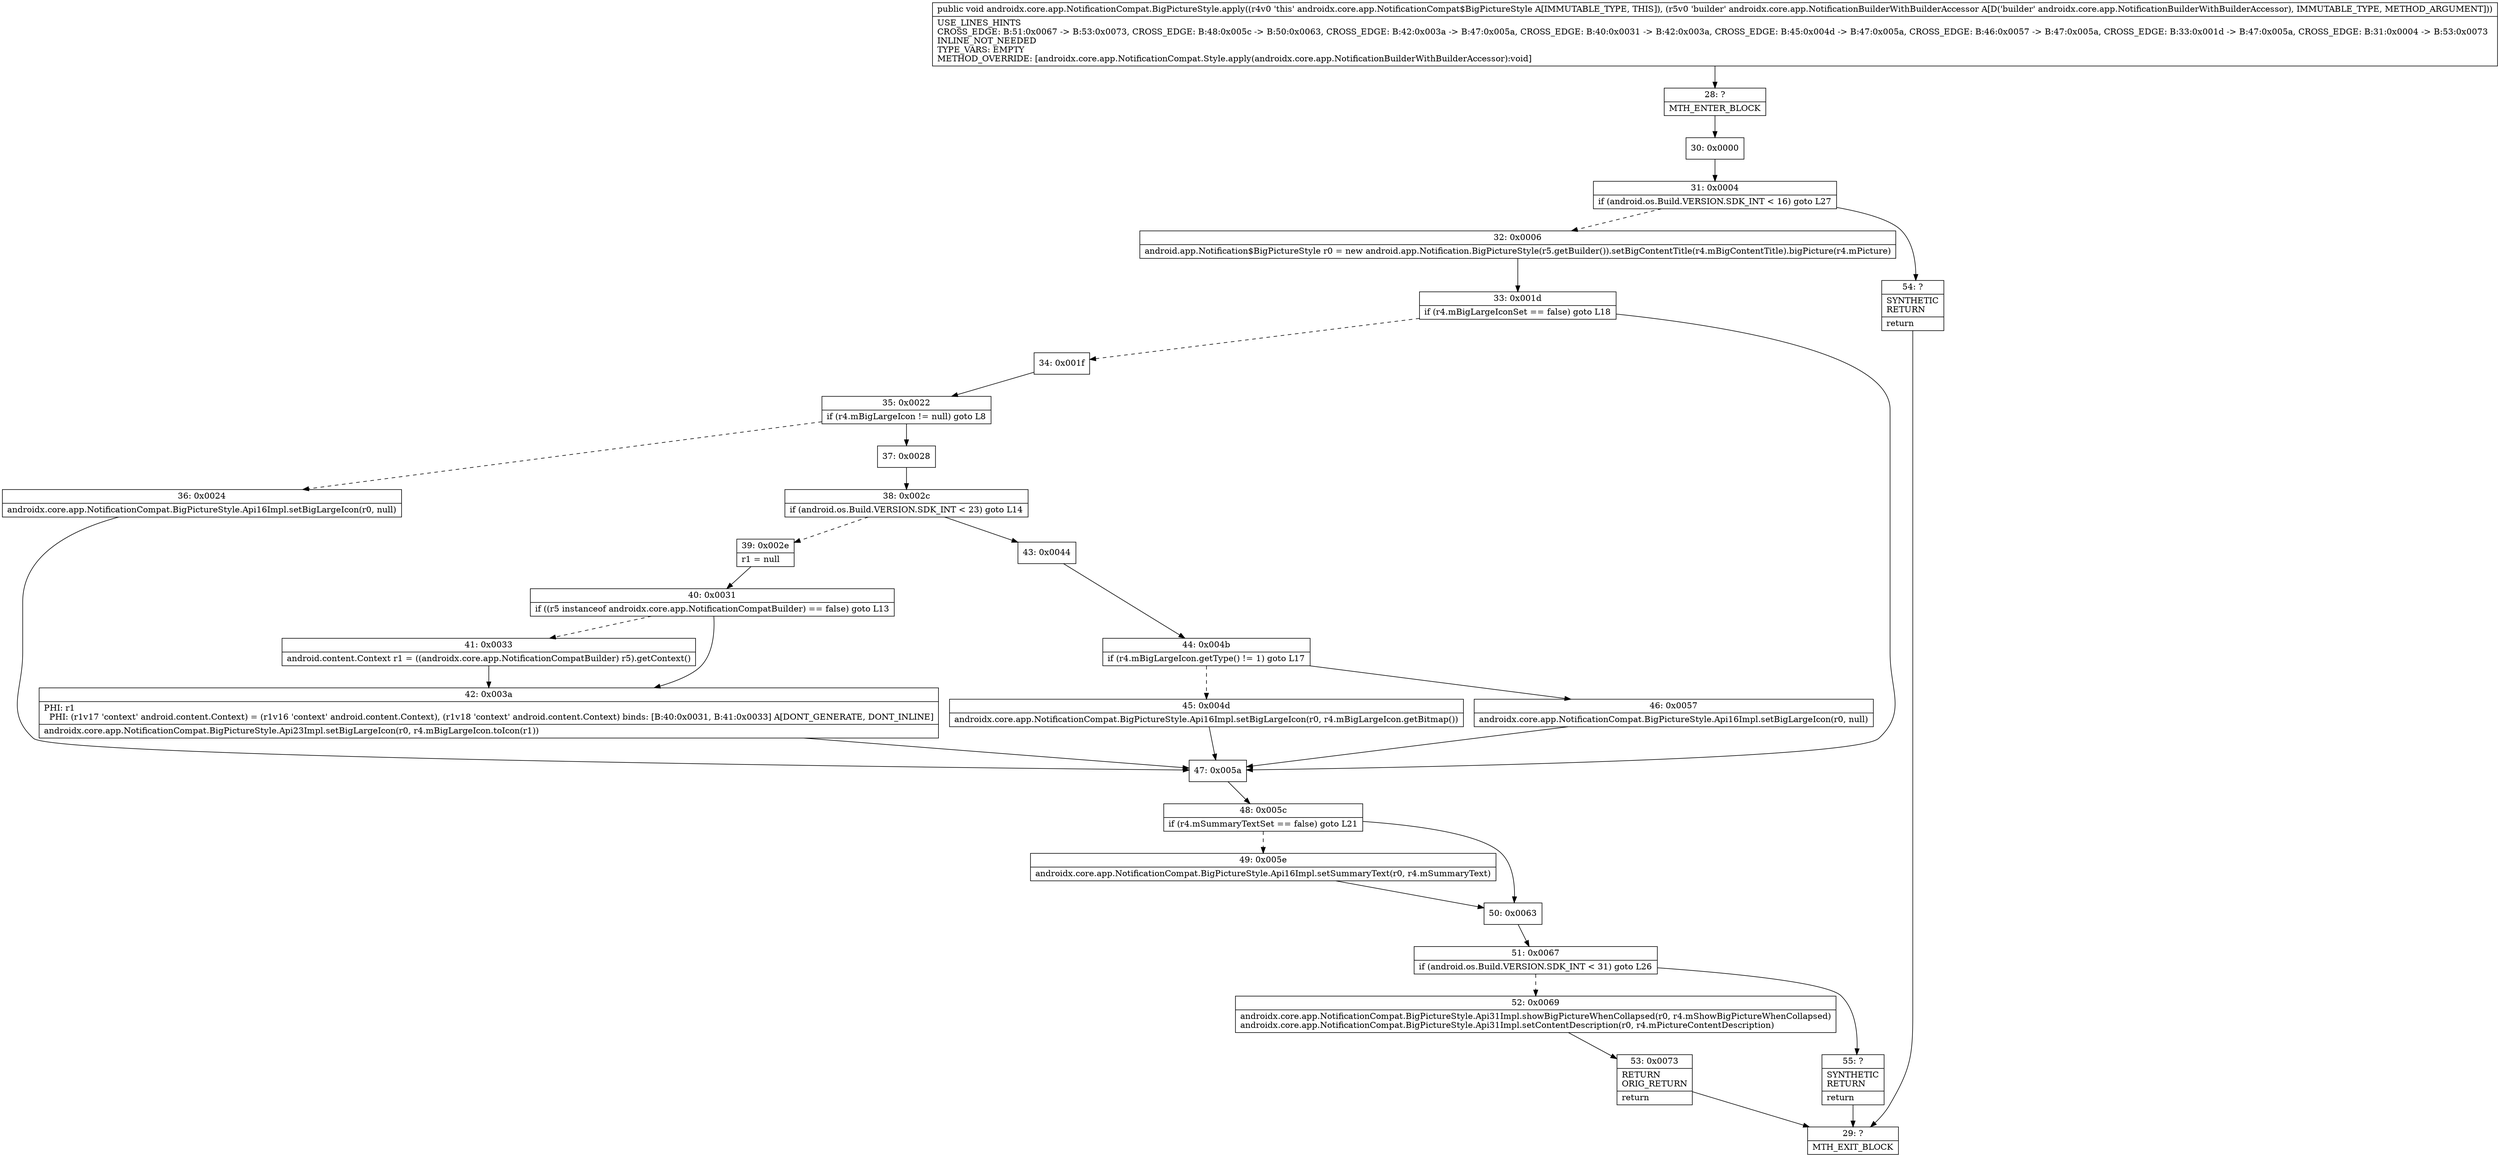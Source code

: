 digraph "CFG forandroidx.core.app.NotificationCompat.BigPictureStyle.apply(Landroidx\/core\/app\/NotificationBuilderWithBuilderAccessor;)V" {
Node_28 [shape=record,label="{28\:\ ?|MTH_ENTER_BLOCK\l}"];
Node_30 [shape=record,label="{30\:\ 0x0000}"];
Node_31 [shape=record,label="{31\:\ 0x0004|if (android.os.Build.VERSION.SDK_INT \< 16) goto L27\l}"];
Node_32 [shape=record,label="{32\:\ 0x0006|android.app.Notification$BigPictureStyle r0 = new android.app.Notification.BigPictureStyle(r5.getBuilder()).setBigContentTitle(r4.mBigContentTitle).bigPicture(r4.mPicture)\l}"];
Node_33 [shape=record,label="{33\:\ 0x001d|if (r4.mBigLargeIconSet == false) goto L18\l}"];
Node_34 [shape=record,label="{34\:\ 0x001f}"];
Node_35 [shape=record,label="{35\:\ 0x0022|if (r4.mBigLargeIcon != null) goto L8\l}"];
Node_36 [shape=record,label="{36\:\ 0x0024|androidx.core.app.NotificationCompat.BigPictureStyle.Api16Impl.setBigLargeIcon(r0, null)\l}"];
Node_37 [shape=record,label="{37\:\ 0x0028}"];
Node_38 [shape=record,label="{38\:\ 0x002c|if (android.os.Build.VERSION.SDK_INT \< 23) goto L14\l}"];
Node_39 [shape=record,label="{39\:\ 0x002e|r1 = null\l}"];
Node_40 [shape=record,label="{40\:\ 0x0031|if ((r5 instanceof androidx.core.app.NotificationCompatBuilder) == false) goto L13\l}"];
Node_41 [shape=record,label="{41\:\ 0x0033|android.content.Context r1 = ((androidx.core.app.NotificationCompatBuilder) r5).getContext()\l}"];
Node_42 [shape=record,label="{42\:\ 0x003a|PHI: r1 \l  PHI: (r1v17 'context' android.content.Context) = (r1v16 'context' android.content.Context), (r1v18 'context' android.content.Context) binds: [B:40:0x0031, B:41:0x0033] A[DONT_GENERATE, DONT_INLINE]\l|androidx.core.app.NotificationCompat.BigPictureStyle.Api23Impl.setBigLargeIcon(r0, r4.mBigLargeIcon.toIcon(r1))\l}"];
Node_43 [shape=record,label="{43\:\ 0x0044}"];
Node_44 [shape=record,label="{44\:\ 0x004b|if (r4.mBigLargeIcon.getType() != 1) goto L17\l}"];
Node_45 [shape=record,label="{45\:\ 0x004d|androidx.core.app.NotificationCompat.BigPictureStyle.Api16Impl.setBigLargeIcon(r0, r4.mBigLargeIcon.getBitmap())\l}"];
Node_46 [shape=record,label="{46\:\ 0x0057|androidx.core.app.NotificationCompat.BigPictureStyle.Api16Impl.setBigLargeIcon(r0, null)\l}"];
Node_47 [shape=record,label="{47\:\ 0x005a}"];
Node_48 [shape=record,label="{48\:\ 0x005c|if (r4.mSummaryTextSet == false) goto L21\l}"];
Node_49 [shape=record,label="{49\:\ 0x005e|androidx.core.app.NotificationCompat.BigPictureStyle.Api16Impl.setSummaryText(r0, r4.mSummaryText)\l}"];
Node_50 [shape=record,label="{50\:\ 0x0063}"];
Node_51 [shape=record,label="{51\:\ 0x0067|if (android.os.Build.VERSION.SDK_INT \< 31) goto L26\l}"];
Node_52 [shape=record,label="{52\:\ 0x0069|androidx.core.app.NotificationCompat.BigPictureStyle.Api31Impl.showBigPictureWhenCollapsed(r0, r4.mShowBigPictureWhenCollapsed)\landroidx.core.app.NotificationCompat.BigPictureStyle.Api31Impl.setContentDescription(r0, r4.mPictureContentDescription)\l}"];
Node_53 [shape=record,label="{53\:\ 0x0073|RETURN\lORIG_RETURN\l|return\l}"];
Node_29 [shape=record,label="{29\:\ ?|MTH_EXIT_BLOCK\l}"];
Node_55 [shape=record,label="{55\:\ ?|SYNTHETIC\lRETURN\l|return\l}"];
Node_54 [shape=record,label="{54\:\ ?|SYNTHETIC\lRETURN\l|return\l}"];
MethodNode[shape=record,label="{public void androidx.core.app.NotificationCompat.BigPictureStyle.apply((r4v0 'this' androidx.core.app.NotificationCompat$BigPictureStyle A[IMMUTABLE_TYPE, THIS]), (r5v0 'builder' androidx.core.app.NotificationBuilderWithBuilderAccessor A[D('builder' androidx.core.app.NotificationBuilderWithBuilderAccessor), IMMUTABLE_TYPE, METHOD_ARGUMENT]))  | USE_LINES_HINTS\lCROSS_EDGE: B:51:0x0067 \-\> B:53:0x0073, CROSS_EDGE: B:48:0x005c \-\> B:50:0x0063, CROSS_EDGE: B:42:0x003a \-\> B:47:0x005a, CROSS_EDGE: B:40:0x0031 \-\> B:42:0x003a, CROSS_EDGE: B:45:0x004d \-\> B:47:0x005a, CROSS_EDGE: B:46:0x0057 \-\> B:47:0x005a, CROSS_EDGE: B:33:0x001d \-\> B:47:0x005a, CROSS_EDGE: B:31:0x0004 \-\> B:53:0x0073\lINLINE_NOT_NEEDED\lTYPE_VARS: EMPTY\lMETHOD_OVERRIDE: [androidx.core.app.NotificationCompat.Style.apply(androidx.core.app.NotificationBuilderWithBuilderAccessor):void]\l}"];
MethodNode -> Node_28;Node_28 -> Node_30;
Node_30 -> Node_31;
Node_31 -> Node_32[style=dashed];
Node_31 -> Node_54;
Node_32 -> Node_33;
Node_33 -> Node_34[style=dashed];
Node_33 -> Node_47;
Node_34 -> Node_35;
Node_35 -> Node_36[style=dashed];
Node_35 -> Node_37;
Node_36 -> Node_47;
Node_37 -> Node_38;
Node_38 -> Node_39[style=dashed];
Node_38 -> Node_43;
Node_39 -> Node_40;
Node_40 -> Node_41[style=dashed];
Node_40 -> Node_42;
Node_41 -> Node_42;
Node_42 -> Node_47;
Node_43 -> Node_44;
Node_44 -> Node_45[style=dashed];
Node_44 -> Node_46;
Node_45 -> Node_47;
Node_46 -> Node_47;
Node_47 -> Node_48;
Node_48 -> Node_49[style=dashed];
Node_48 -> Node_50;
Node_49 -> Node_50;
Node_50 -> Node_51;
Node_51 -> Node_52[style=dashed];
Node_51 -> Node_55;
Node_52 -> Node_53;
Node_53 -> Node_29;
Node_55 -> Node_29;
Node_54 -> Node_29;
}

